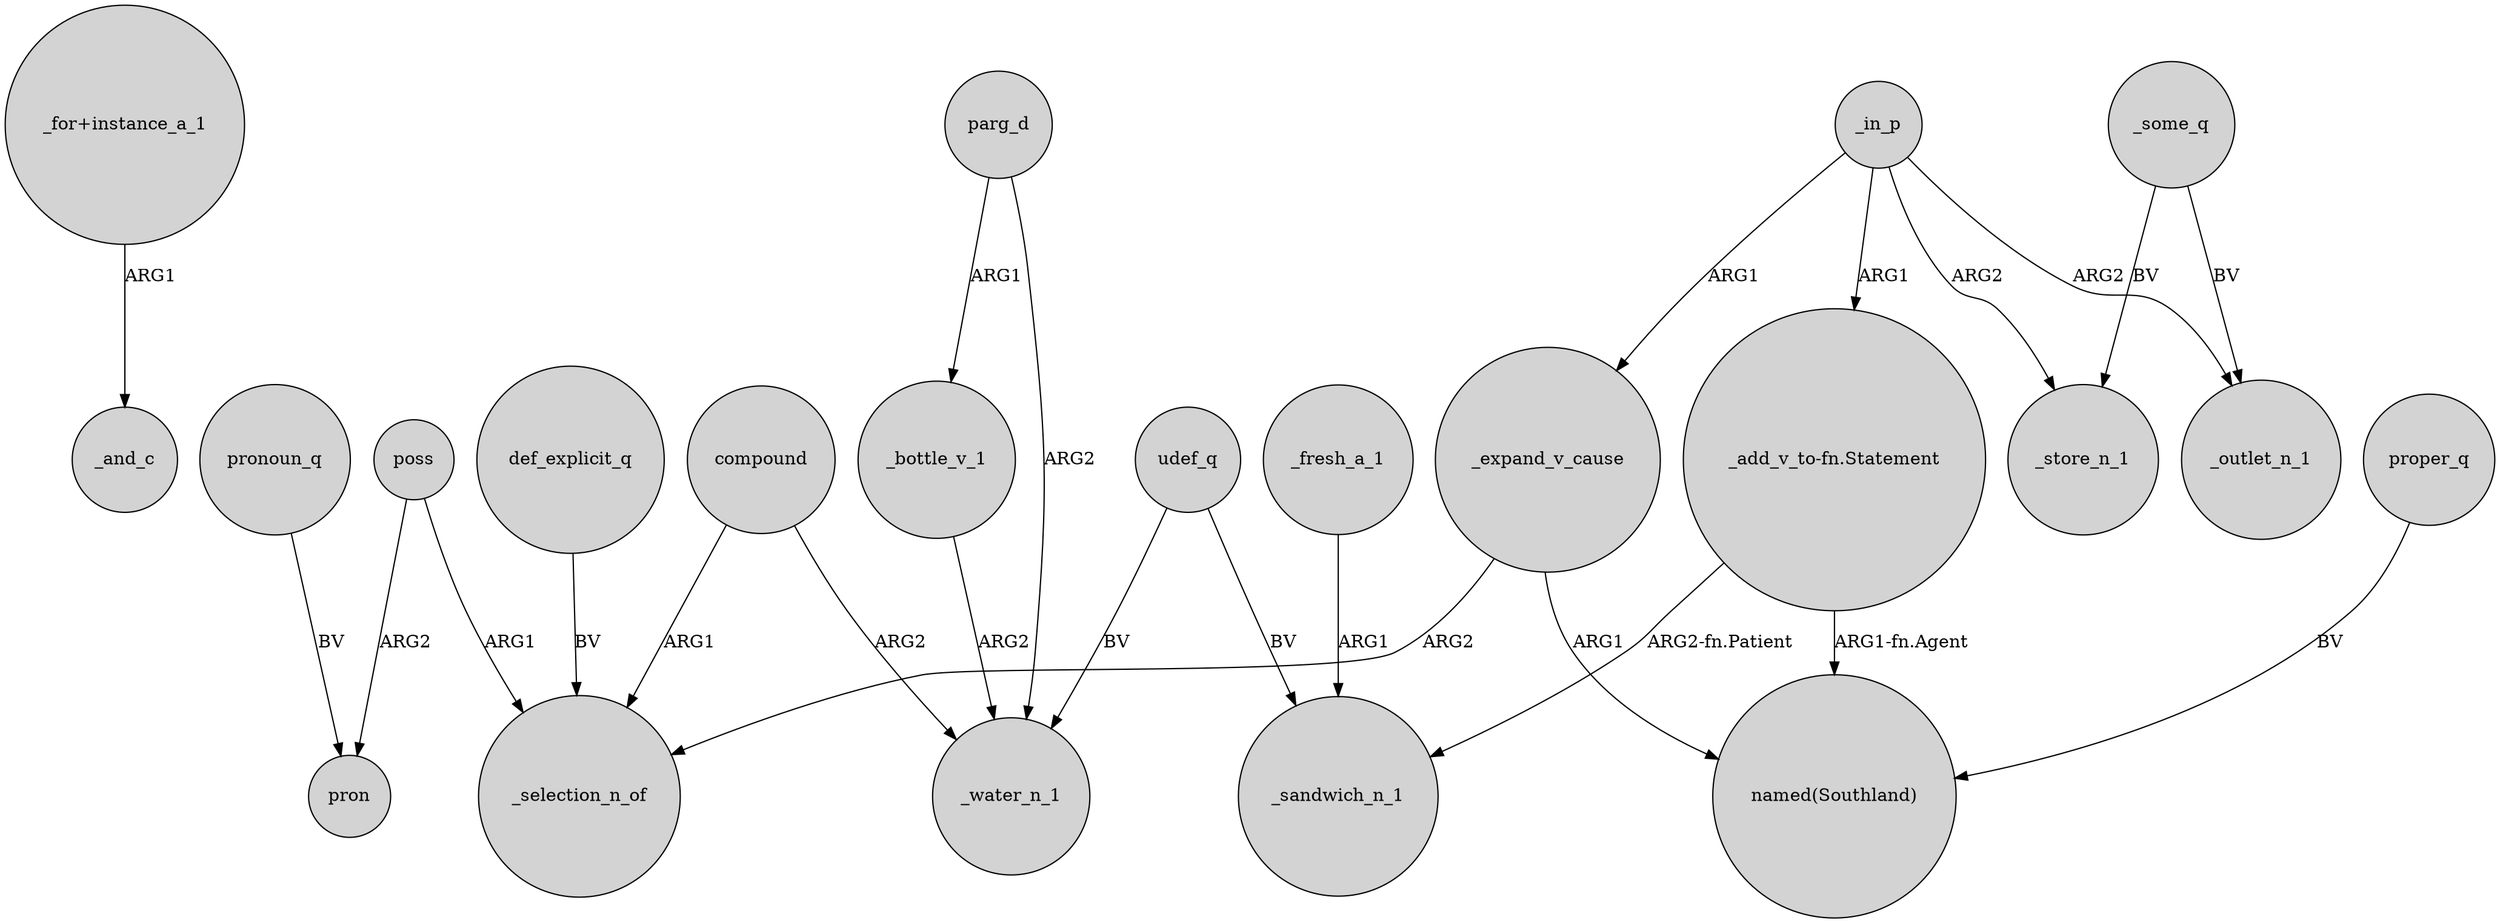 digraph {
	node [shape=circle style=filled]
	"_for+instance_a_1" -> _and_c [label=ARG1]
	poss -> pron [label=ARG2]
	parg_d -> _water_n_1 [label=ARG2]
	udef_q -> _sandwich_n_1 [label=BV]
	parg_d -> _bottle_v_1 [label=ARG1]
	_in_p -> _outlet_n_1 [label=ARG2]
	_in_p -> "_add_v_to-fn.Statement" [label=ARG1]
	poss -> _selection_n_of [label=ARG1]
	compound -> _water_n_1 [label=ARG2]
	_in_p -> _store_n_1 [label=ARG2]
	"_add_v_to-fn.Statement" -> _sandwich_n_1 [label="ARG2-fn.Patient"]
	_bottle_v_1 -> _water_n_1 [label=ARG2]
	compound -> _selection_n_of [label=ARG1]
	_fresh_a_1 -> _sandwich_n_1 [label=ARG1]
	pronoun_q -> pron [label=BV]
	proper_q -> "named(Southland)" [label=BV]
	_in_p -> _expand_v_cause [label=ARG1]
	udef_q -> _water_n_1 [label=BV]
	_some_q -> _store_n_1 [label=BV]
	"_add_v_to-fn.Statement" -> "named(Southland)" [label="ARG1-fn.Agent"]
	_expand_v_cause -> "named(Southland)" [label=ARG1]
	def_explicit_q -> _selection_n_of [label=BV]
	_expand_v_cause -> _selection_n_of [label=ARG2]
	_some_q -> _outlet_n_1 [label=BV]
}
